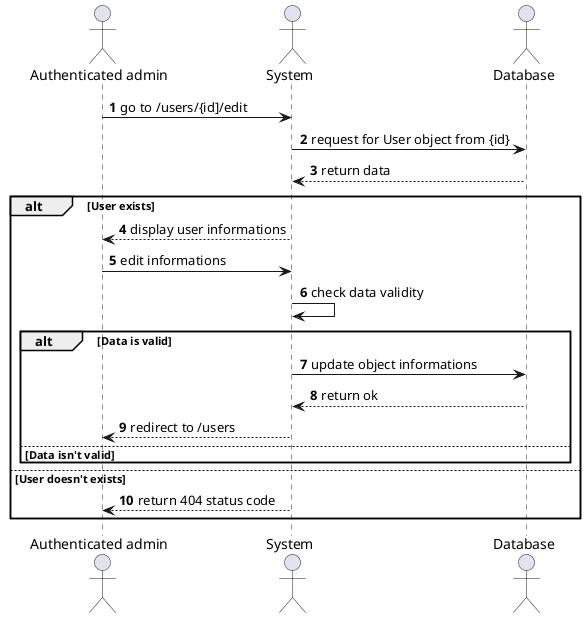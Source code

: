 @startuml
'https://plantuml.com/sequence-diagram

autonumber

actor "Authenticated admin" as admin
actor System                as system
actor Database              as db

admin  -> system  : go to /users/{id]/edit
system -> db      : request for User object from {id}
system <-- db     : return data

alt User exists
      admin  <-- system : display user informations
      admin  -> system : edit informations
      system -> system : check data validity
      alt Data is valid
            system -> db : update object informations
            db --> system : return ok
            system --> admin : redirect to /users
      else Data isn't valid
      end
else User doesn't exists
  admin  <-- system : return 404 status code
end

@enduml